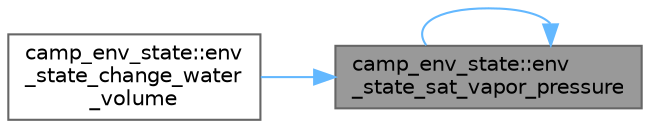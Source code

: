 digraph "camp_env_state::env_state_sat_vapor_pressure"
{
 // LATEX_PDF_SIZE
  bgcolor="transparent";
  edge [fontname=Helvetica,fontsize=10,labelfontname=Helvetica,labelfontsize=10];
  node [fontname=Helvetica,fontsize=10,shape=box,height=0.2,width=0.4];
  rankdir="RL";
  Node1 [label="camp_env_state::env\l_state_sat_vapor_pressure",height=0.2,width=0.4,color="gray40", fillcolor="grey60", style="filled", fontcolor="black",tooltip="Computes the current saturation vapor pressure (Pa)."];
  Node1 -> Node2 [dir="back",color="steelblue1",style="solid"];
  Node2 [label="camp_env_state::env\l_state_change_water\l_volume",height=0.2,width=0.4,color="grey40", fillcolor="white", style="filled",URL="$namespacecamp__env__state.html#aed371f10382a89dce6a108a550cc94e7",tooltip="Adds the given water volume to the water vapor and updates all environment quantities."];
  Node1 -> Node1 [dir="back",color="steelblue1",style="solid"];
}
